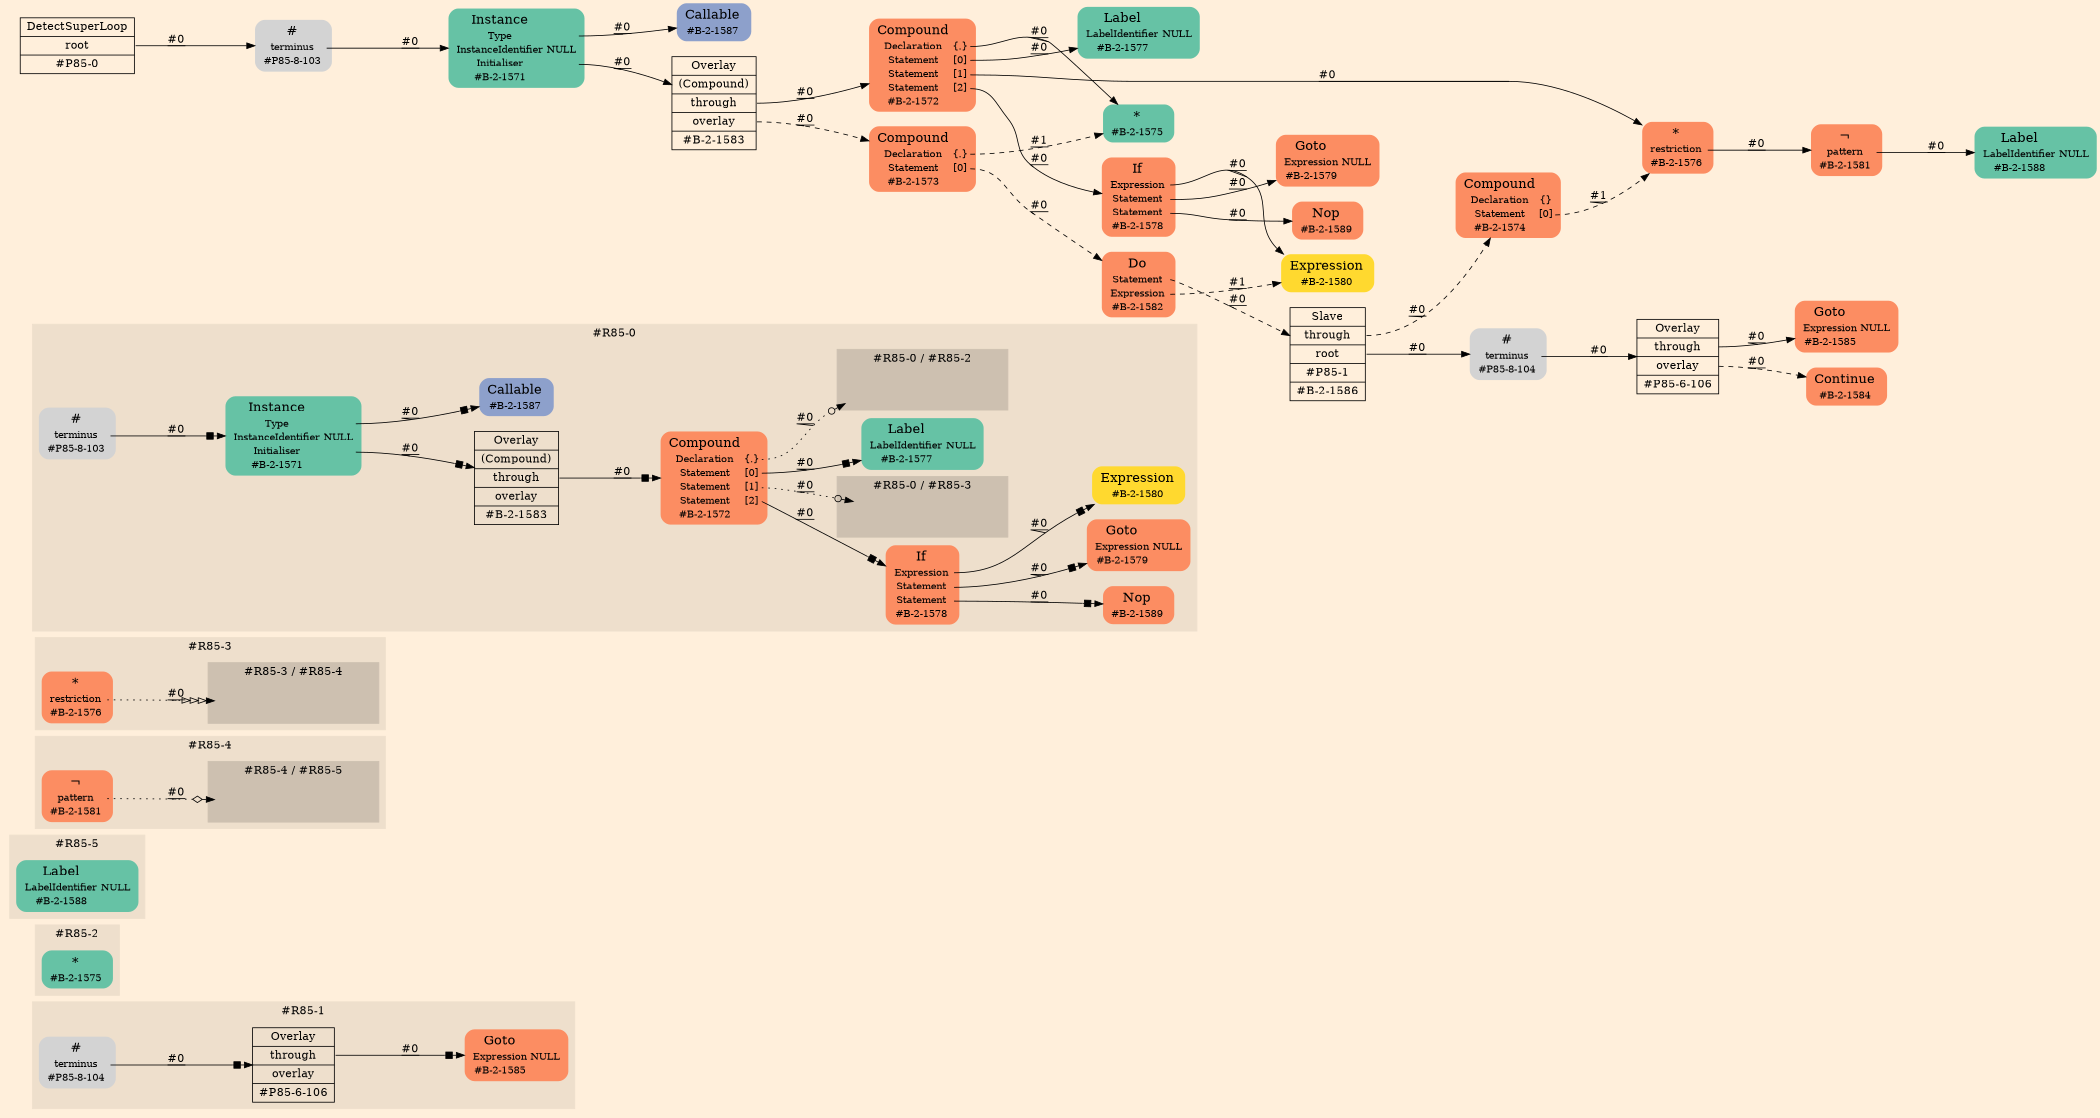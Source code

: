 digraph Inferno {
graph [
    rankdir = "LR"
    ranksep = 1.0
    size = "14,20"
    bgcolor = antiquewhite1
    color = black
    fontcolor = black
];
node [
];

// -------------------- figure #R85-1 --------------------
subgraph "cluster#R85-1" {
    label = "#R85-1"
    style = "filled"
    color = antiquewhite2
    "#R85-1 / #B-2-1585" [
        shape = "plaintext"
        fillcolor = "/set28/2"
        label = <<TABLE BORDER="0" CELLBORDER="0" CELLSPACING="0">
         <TR><TD><FONT POINT-SIZE="16.0">Goto</FONT></TD><TD></TD></TR>
         <TR><TD>Expression</TD><TD PORT="port0">NULL</TD></TR>
         <TR><TD>#B-2-1585</TD><TD PORT="port1"></TD></TR>
        </TABLE>>
        style = "rounded,filled"
        fontsize = "12"
    ];
    
    "#R85-1 / #P85-8-104" [
        shape = "plaintext"
        label = <<TABLE BORDER="0" CELLBORDER="0" CELLSPACING="0">
         <TR><TD><FONT POINT-SIZE="16.0">#</FONT></TD><TD></TD></TR>
         <TR><TD>terminus</TD><TD PORT="port0"></TD></TR>
         <TR><TD>#P85-8-104</TD><TD PORT="port1"></TD></TR>
        </TABLE>>
        style = "rounded,filled"
        fontsize = "12"
    ];
    
    "#R85-1 / #P85-6-106" [
        shape = "record"
        fillcolor = antiquewhite2
        label = "<fixed> Overlay | <port0> through | <port1> overlay | <port2> #P85-6-106"
        style = "filled"
        fontsize = "14"
        color = black
        fontcolor = black
    ];
    
}


// -------------------- figure #R85-2 --------------------
subgraph "cluster#R85-2" {
    label = "#R85-2"
    style = "filled"
    color = antiquewhite2
    "#R85-2 / #B-2-1575" [
        shape = "plaintext"
        fillcolor = "/set28/1"
        label = <<TABLE BORDER="0" CELLBORDER="0" CELLSPACING="0">
         <TR><TD><FONT POINT-SIZE="16.0">*</FONT></TD><TD></TD></TR>
         <TR><TD>#B-2-1575</TD><TD PORT="port0"></TD></TR>
        </TABLE>>
        style = "rounded,filled"
        fontsize = "12"
    ];
    
}


// -------------------- figure #R85-5 --------------------
subgraph "cluster#R85-5" {
    label = "#R85-5"
    style = "filled"
    color = antiquewhite2
    "#R85-5 / #B-2-1588" [
        shape = "plaintext"
        fillcolor = "/set28/1"
        label = <<TABLE BORDER="0" CELLBORDER="0" CELLSPACING="0">
         <TR><TD><FONT POINT-SIZE="16.0">Label</FONT></TD><TD></TD></TR>
         <TR><TD>LabelIdentifier</TD><TD PORT="port0">NULL</TD></TR>
         <TR><TD>#B-2-1588</TD><TD PORT="port1"></TD></TR>
        </TABLE>>
        style = "rounded,filled"
        fontsize = "12"
    ];
    
}


// -------------------- figure #R85-4 --------------------
subgraph "cluster#R85-4" {
    label = "#R85-4"
    style = "filled"
    color = antiquewhite2
    "#R85-4 / #B-2-1581" [
        shape = "plaintext"
        fillcolor = "/set28/2"
        label = <<TABLE BORDER="0" CELLBORDER="0" CELLSPACING="0">
         <TR><TD><FONT POINT-SIZE="16.0">¬</FONT></TD><TD></TD></TR>
         <TR><TD>pattern</TD><TD PORT="port0"></TD></TR>
         <TR><TD>#B-2-1581</TD><TD PORT="port1"></TD></TR>
        </TABLE>>
        style = "rounded,filled"
        fontsize = "12"
    ];
    
    subgraph "cluster#R85-4 / #R85-5" {
        label = "#R85-4 / #R85-5"
        style = "filled"
        color = antiquewhite3
        "#R85-4 / #0 / #B-2-1588" [
            shape = "none"
            style = "invisible"
        ];
        
    }
    
}


// -------------------- figure #R85-3 --------------------
subgraph "cluster#R85-3" {
    label = "#R85-3"
    style = "filled"
    color = antiquewhite2
    "#R85-3 / #B-2-1576" [
        shape = "plaintext"
        fillcolor = "/set28/2"
        label = <<TABLE BORDER="0" CELLBORDER="0" CELLSPACING="0">
         <TR><TD><FONT POINT-SIZE="16.0">*</FONT></TD><TD></TD></TR>
         <TR><TD>restriction</TD><TD PORT="port0"></TD></TR>
         <TR><TD>#B-2-1576</TD><TD PORT="port1"></TD></TR>
        </TABLE>>
        style = "rounded,filled"
        fontsize = "12"
    ];
    
    subgraph "cluster#R85-3 / #R85-4" {
        label = "#R85-3 / #R85-4"
        style = "filled"
        color = antiquewhite3
        "#R85-3 / #0 / #B-2-1581" [
            shape = "none"
            style = "invisible"
        ];
        
    }
    
}


// -------------------- figure #R85-0 --------------------
subgraph "cluster#R85-0" {
    label = "#R85-0"
    style = "filled"
    color = antiquewhite2
    "#R85-0 / #B-2-1589" [
        shape = "plaintext"
        fillcolor = "/set28/2"
        label = <<TABLE BORDER="0" CELLBORDER="0" CELLSPACING="0">
         <TR><TD><FONT POINT-SIZE="16.0">Nop</FONT></TD><TD></TD></TR>
         <TR><TD>#B-2-1589</TD><TD PORT="port0"></TD></TR>
        </TABLE>>
        style = "rounded,filled"
        fontsize = "12"
    ];
    
    "#R85-0 / #B-2-1579" [
        shape = "plaintext"
        fillcolor = "/set28/2"
        label = <<TABLE BORDER="0" CELLBORDER="0" CELLSPACING="0">
         <TR><TD><FONT POINT-SIZE="16.0">Goto</FONT></TD><TD></TD></TR>
         <TR><TD>Expression</TD><TD PORT="port0">NULL</TD></TR>
         <TR><TD>#B-2-1579</TD><TD PORT="port1"></TD></TR>
        </TABLE>>
        style = "rounded,filled"
        fontsize = "12"
    ];
    
    "#R85-0 / #B-2-1578" [
        shape = "plaintext"
        fillcolor = "/set28/2"
        label = <<TABLE BORDER="0" CELLBORDER="0" CELLSPACING="0">
         <TR><TD><FONT POINT-SIZE="16.0">If</FONT></TD><TD></TD></TR>
         <TR><TD>Expression</TD><TD PORT="port0"></TD></TR>
         <TR><TD>Statement</TD><TD PORT="port1"></TD></TR>
         <TR><TD>Statement</TD><TD PORT="port2"></TD></TR>
         <TR><TD>#B-2-1578</TD><TD PORT="port3"></TD></TR>
        </TABLE>>
        style = "rounded,filled"
        fontsize = "12"
    ];
    
    "#R85-0 / #B-2-1580" [
        shape = "plaintext"
        fillcolor = "/set28/6"
        label = <<TABLE BORDER="0" CELLBORDER="0" CELLSPACING="0">
         <TR><TD><FONT POINT-SIZE="16.0">Expression</FONT></TD><TD></TD></TR>
         <TR><TD>#B-2-1580</TD><TD PORT="port0"></TD></TR>
        </TABLE>>
        style = "rounded,filled"
        fontsize = "12"
    ];
    
    "#R85-0 / #B-2-1571" [
        shape = "plaintext"
        fillcolor = "/set28/1"
        label = <<TABLE BORDER="0" CELLBORDER="0" CELLSPACING="0">
         <TR><TD><FONT POINT-SIZE="16.0">Instance</FONT></TD><TD></TD></TR>
         <TR><TD>Type</TD><TD PORT="port0"></TD></TR>
         <TR><TD>InstanceIdentifier</TD><TD PORT="port1">NULL</TD></TR>
         <TR><TD>Initialiser</TD><TD PORT="port2"></TD></TR>
         <TR><TD>#B-2-1571</TD><TD PORT="port3"></TD></TR>
        </TABLE>>
        style = "rounded,filled"
        fontsize = "12"
    ];
    
    "#R85-0 / #P85-8-103" [
        shape = "plaintext"
        label = <<TABLE BORDER="0" CELLBORDER="0" CELLSPACING="0">
         <TR><TD><FONT POINT-SIZE="16.0">#</FONT></TD><TD></TD></TR>
         <TR><TD>terminus</TD><TD PORT="port0"></TD></TR>
         <TR><TD>#P85-8-103</TD><TD PORT="port1"></TD></TR>
        </TABLE>>
        style = "rounded,filled"
        fontsize = "12"
    ];
    
    "#R85-0 / #B-2-1587" [
        shape = "plaintext"
        fillcolor = "/set28/3"
        label = <<TABLE BORDER="0" CELLBORDER="0" CELLSPACING="0">
         <TR><TD><FONT POINT-SIZE="16.0">Callable</FONT></TD><TD></TD></TR>
         <TR><TD>#B-2-1587</TD><TD PORT="port0"></TD></TR>
        </TABLE>>
        style = "rounded,filled"
        fontsize = "12"
    ];
    
    "#R85-0 / #B-2-1583" [
        shape = "record"
        fillcolor = antiquewhite2
        label = "<fixed> Overlay | <port0> (Compound) | <port1> through | <port2> overlay | <port3> #B-2-1583"
        style = "filled"
        fontsize = "14"
        color = black
        fontcolor = black
    ];
    
    "#R85-0 / #B-2-1577" [
        shape = "plaintext"
        fillcolor = "/set28/1"
        label = <<TABLE BORDER="0" CELLBORDER="0" CELLSPACING="0">
         <TR><TD><FONT POINT-SIZE="16.0">Label</FONT></TD><TD></TD></TR>
         <TR><TD>LabelIdentifier</TD><TD PORT="port0">NULL</TD></TR>
         <TR><TD>#B-2-1577</TD><TD PORT="port1"></TD></TR>
        </TABLE>>
        style = "rounded,filled"
        fontsize = "12"
    ];
    
    "#R85-0 / #B-2-1572" [
        shape = "plaintext"
        fillcolor = "/set28/2"
        label = <<TABLE BORDER="0" CELLBORDER="0" CELLSPACING="0">
         <TR><TD><FONT POINT-SIZE="16.0">Compound</FONT></TD><TD></TD></TR>
         <TR><TD>Declaration</TD><TD PORT="port0">{.}</TD></TR>
         <TR><TD>Statement</TD><TD PORT="port1">[0]</TD></TR>
         <TR><TD>Statement</TD><TD PORT="port2">[1]</TD></TR>
         <TR><TD>Statement</TD><TD PORT="port3">[2]</TD></TR>
         <TR><TD>#B-2-1572</TD><TD PORT="port4"></TD></TR>
        </TABLE>>
        style = "rounded,filled"
        fontsize = "12"
    ];
    
    subgraph "cluster#R85-0 / #R85-3" {
        label = "#R85-0 / #R85-3"
        style = "filled"
        color = antiquewhite3
        "#R85-0 / #0 / #B-2-1576" [
            shape = "none"
            style = "invisible"
        ];
        
    }
    
    subgraph "cluster#R85-0 / #R85-2" {
        label = "#R85-0 / #R85-2"
        style = "filled"
        color = antiquewhite3
        "#R85-0 / #0 / #B-2-1575" [
            shape = "none"
            style = "invisible"
        ];
        
    }
    
}


// -------------------- transformation figure --------------------
"CR#P85-0" [
    shape = "record"
    fillcolor = antiquewhite1
    label = "<fixed> DetectSuperLoop | <port0> root | <port1> #P85-0"
    style = "filled"
    fontsize = "14"
    color = black
    fontcolor = black
];

"#P85-8-103" [
    shape = "plaintext"
    label = <<TABLE BORDER="0" CELLBORDER="0" CELLSPACING="0">
     <TR><TD><FONT POINT-SIZE="16.0">#</FONT></TD><TD></TD></TR>
     <TR><TD>terminus</TD><TD PORT="port0"></TD></TR>
     <TR><TD>#P85-8-103</TD><TD PORT="port1"></TD></TR>
    </TABLE>>
    style = "rounded,filled"
    fontsize = "12"
];

"#B-2-1571" [
    shape = "plaintext"
    fillcolor = "/set28/1"
    label = <<TABLE BORDER="0" CELLBORDER="0" CELLSPACING="0">
     <TR><TD><FONT POINT-SIZE="16.0">Instance</FONT></TD><TD></TD></TR>
     <TR><TD>Type</TD><TD PORT="port0"></TD></TR>
     <TR><TD>InstanceIdentifier</TD><TD PORT="port1">NULL</TD></TR>
     <TR><TD>Initialiser</TD><TD PORT="port2"></TD></TR>
     <TR><TD>#B-2-1571</TD><TD PORT="port3"></TD></TR>
    </TABLE>>
    style = "rounded,filled"
    fontsize = "12"
];

"#B-2-1587" [
    shape = "plaintext"
    fillcolor = "/set28/3"
    label = <<TABLE BORDER="0" CELLBORDER="0" CELLSPACING="0">
     <TR><TD><FONT POINT-SIZE="16.0">Callable</FONT></TD><TD></TD></TR>
     <TR><TD>#B-2-1587</TD><TD PORT="port0"></TD></TR>
    </TABLE>>
    style = "rounded,filled"
    fontsize = "12"
];

"#B-2-1583" [
    shape = "record"
    fillcolor = antiquewhite1
    label = "<fixed> Overlay | <port0> (Compound) | <port1> through | <port2> overlay | <port3> #B-2-1583"
    style = "filled"
    fontsize = "14"
    color = black
    fontcolor = black
];

"#B-2-1572" [
    shape = "plaintext"
    fillcolor = "/set28/2"
    label = <<TABLE BORDER="0" CELLBORDER="0" CELLSPACING="0">
     <TR><TD><FONT POINT-SIZE="16.0">Compound</FONT></TD><TD></TD></TR>
     <TR><TD>Declaration</TD><TD PORT="port0">{.}</TD></TR>
     <TR><TD>Statement</TD><TD PORT="port1">[0]</TD></TR>
     <TR><TD>Statement</TD><TD PORT="port2">[1]</TD></TR>
     <TR><TD>Statement</TD><TD PORT="port3">[2]</TD></TR>
     <TR><TD>#B-2-1572</TD><TD PORT="port4"></TD></TR>
    </TABLE>>
    style = "rounded,filled"
    fontsize = "12"
];

"#B-2-1575" [
    shape = "plaintext"
    fillcolor = "/set28/1"
    label = <<TABLE BORDER="0" CELLBORDER="0" CELLSPACING="0">
     <TR><TD><FONT POINT-SIZE="16.0">*</FONT></TD><TD></TD></TR>
     <TR><TD>#B-2-1575</TD><TD PORT="port0"></TD></TR>
    </TABLE>>
    style = "rounded,filled"
    fontsize = "12"
];

"#B-2-1577" [
    shape = "plaintext"
    fillcolor = "/set28/1"
    label = <<TABLE BORDER="0" CELLBORDER="0" CELLSPACING="0">
     <TR><TD><FONT POINT-SIZE="16.0">Label</FONT></TD><TD></TD></TR>
     <TR><TD>LabelIdentifier</TD><TD PORT="port0">NULL</TD></TR>
     <TR><TD>#B-2-1577</TD><TD PORT="port1"></TD></TR>
    </TABLE>>
    style = "rounded,filled"
    fontsize = "12"
];

"#B-2-1576" [
    shape = "plaintext"
    fillcolor = "/set28/2"
    label = <<TABLE BORDER="0" CELLBORDER="0" CELLSPACING="0">
     <TR><TD><FONT POINT-SIZE="16.0">*</FONT></TD><TD></TD></TR>
     <TR><TD>restriction</TD><TD PORT="port0"></TD></TR>
     <TR><TD>#B-2-1576</TD><TD PORT="port1"></TD></TR>
    </TABLE>>
    style = "rounded,filled"
    fontsize = "12"
];

"#B-2-1581" [
    shape = "plaintext"
    fillcolor = "/set28/2"
    label = <<TABLE BORDER="0" CELLBORDER="0" CELLSPACING="0">
     <TR><TD><FONT POINT-SIZE="16.0">¬</FONT></TD><TD></TD></TR>
     <TR><TD>pattern</TD><TD PORT="port0"></TD></TR>
     <TR><TD>#B-2-1581</TD><TD PORT="port1"></TD></TR>
    </TABLE>>
    style = "rounded,filled"
    fontsize = "12"
];

"#B-2-1588" [
    shape = "plaintext"
    fillcolor = "/set28/1"
    label = <<TABLE BORDER="0" CELLBORDER="0" CELLSPACING="0">
     <TR><TD><FONT POINT-SIZE="16.0">Label</FONT></TD><TD></TD></TR>
     <TR><TD>LabelIdentifier</TD><TD PORT="port0">NULL</TD></TR>
     <TR><TD>#B-2-1588</TD><TD PORT="port1"></TD></TR>
    </TABLE>>
    style = "rounded,filled"
    fontsize = "12"
];

"#B-2-1578" [
    shape = "plaintext"
    fillcolor = "/set28/2"
    label = <<TABLE BORDER="0" CELLBORDER="0" CELLSPACING="0">
     <TR><TD><FONT POINT-SIZE="16.0">If</FONT></TD><TD></TD></TR>
     <TR><TD>Expression</TD><TD PORT="port0"></TD></TR>
     <TR><TD>Statement</TD><TD PORT="port1"></TD></TR>
     <TR><TD>Statement</TD><TD PORT="port2"></TD></TR>
     <TR><TD>#B-2-1578</TD><TD PORT="port3"></TD></TR>
    </TABLE>>
    style = "rounded,filled"
    fontsize = "12"
];

"#B-2-1580" [
    shape = "plaintext"
    fillcolor = "/set28/6"
    label = <<TABLE BORDER="0" CELLBORDER="0" CELLSPACING="0">
     <TR><TD><FONT POINT-SIZE="16.0">Expression</FONT></TD><TD></TD></TR>
     <TR><TD>#B-2-1580</TD><TD PORT="port0"></TD></TR>
    </TABLE>>
    style = "rounded,filled"
    fontsize = "12"
];

"#B-2-1579" [
    shape = "plaintext"
    fillcolor = "/set28/2"
    label = <<TABLE BORDER="0" CELLBORDER="0" CELLSPACING="0">
     <TR><TD><FONT POINT-SIZE="16.0">Goto</FONT></TD><TD></TD></TR>
     <TR><TD>Expression</TD><TD PORT="port0">NULL</TD></TR>
     <TR><TD>#B-2-1579</TD><TD PORT="port1"></TD></TR>
    </TABLE>>
    style = "rounded,filled"
    fontsize = "12"
];

"#B-2-1589" [
    shape = "plaintext"
    fillcolor = "/set28/2"
    label = <<TABLE BORDER="0" CELLBORDER="0" CELLSPACING="0">
     <TR><TD><FONT POINT-SIZE="16.0">Nop</FONT></TD><TD></TD></TR>
     <TR><TD>#B-2-1589</TD><TD PORT="port0"></TD></TR>
    </TABLE>>
    style = "rounded,filled"
    fontsize = "12"
];

"#B-2-1573" [
    shape = "plaintext"
    fillcolor = "/set28/2"
    label = <<TABLE BORDER="0" CELLBORDER="0" CELLSPACING="0">
     <TR><TD><FONT POINT-SIZE="16.0">Compound</FONT></TD><TD></TD></TR>
     <TR><TD>Declaration</TD><TD PORT="port0">{.}</TD></TR>
     <TR><TD>Statement</TD><TD PORT="port1">[0]</TD></TR>
     <TR><TD>#B-2-1573</TD><TD PORT="port2"></TD></TR>
    </TABLE>>
    style = "rounded,filled"
    fontsize = "12"
];

"#B-2-1582" [
    shape = "plaintext"
    fillcolor = "/set28/2"
    label = <<TABLE BORDER="0" CELLBORDER="0" CELLSPACING="0">
     <TR><TD><FONT POINT-SIZE="16.0">Do</FONT></TD><TD></TD></TR>
     <TR><TD>Statement</TD><TD PORT="port0"></TD></TR>
     <TR><TD>Expression</TD><TD PORT="port1"></TD></TR>
     <TR><TD>#B-2-1582</TD><TD PORT="port2"></TD></TR>
    </TABLE>>
    style = "rounded,filled"
    fontsize = "12"
];

"#B-2-1586" [
    shape = "record"
    fillcolor = antiquewhite1
    label = "<fixed> Slave | <port0> through | <port1> root | <port2> #P85-1 | <port3> #B-2-1586"
    style = "filled"
    fontsize = "14"
    color = black
    fontcolor = black
];

"#B-2-1574" [
    shape = "plaintext"
    fillcolor = "/set28/2"
    label = <<TABLE BORDER="0" CELLBORDER="0" CELLSPACING="0">
     <TR><TD><FONT POINT-SIZE="16.0">Compound</FONT></TD><TD></TD></TR>
     <TR><TD>Declaration</TD><TD PORT="port0">{}</TD></TR>
     <TR><TD>Statement</TD><TD PORT="port1">[0]</TD></TR>
     <TR><TD>#B-2-1574</TD><TD PORT="port2"></TD></TR>
    </TABLE>>
    style = "rounded,filled"
    fontsize = "12"
];

"#P85-8-104" [
    shape = "plaintext"
    label = <<TABLE BORDER="0" CELLBORDER="0" CELLSPACING="0">
     <TR><TD><FONT POINT-SIZE="16.0">#</FONT></TD><TD></TD></TR>
     <TR><TD>terminus</TD><TD PORT="port0"></TD></TR>
     <TR><TD>#P85-8-104</TD><TD PORT="port1"></TD></TR>
    </TABLE>>
    style = "rounded,filled"
    fontsize = "12"
];

"#P85-6-106" [
    shape = "record"
    fillcolor = antiquewhite1
    label = "<fixed> Overlay | <port0> through | <port1> overlay | <port2> #P85-6-106"
    style = "filled"
    fontsize = "14"
    color = black
    fontcolor = black
];

"#B-2-1585" [
    shape = "plaintext"
    fillcolor = "/set28/2"
    label = <<TABLE BORDER="0" CELLBORDER="0" CELLSPACING="0">
     <TR><TD><FONT POINT-SIZE="16.0">Goto</FONT></TD><TD></TD></TR>
     <TR><TD>Expression</TD><TD PORT="port0">NULL</TD></TR>
     <TR><TD>#B-2-1585</TD><TD PORT="port1"></TD></TR>
    </TABLE>>
    style = "rounded,filled"
    fontsize = "12"
];

"#B-2-1584" [
    shape = "plaintext"
    fillcolor = "/set28/2"
    label = <<TABLE BORDER="0" CELLBORDER="0" CELLSPACING="0">
     <TR><TD><FONT POINT-SIZE="16.0">Continue</FONT></TD><TD></TD></TR>
     <TR><TD>#B-2-1584</TD><TD PORT="port0"></TD></TR>
    </TABLE>>
    style = "rounded,filled"
    fontsize = "12"
];


// -------------------- links --------------------
// links for block CR#P85-0
"CR#P85-0":port0 -> "#P85-8-103" [
    style="solid"
    label = "#0"
    decorate = true
    color = black
    fontcolor = black
];

// links for block #P85-8-103
"#P85-8-103":port0 -> "#B-2-1571" [
    style="solid"
    label = "#0"
    decorate = true
    color = black
    fontcolor = black
];

// links for block #B-2-1571
"#B-2-1571":port0 -> "#B-2-1587" [
    style="solid"
    label = "#0"
    decorate = true
    color = black
    fontcolor = black
];

"#B-2-1571":port2 -> "#B-2-1583" [
    style="solid"
    label = "#0"
    decorate = true
    color = black
    fontcolor = black
];

// links for block #B-2-1587
// links for block #B-2-1583
"#B-2-1583":port1 -> "#B-2-1572" [
    style="solid"
    label = "#0"
    decorate = true
    color = black
    fontcolor = black
];

"#B-2-1583":port2 -> "#B-2-1573" [
    style="dashed"
    label = "#0"
    decorate = true
    color = black
    fontcolor = black
];

// links for block #B-2-1572
"#B-2-1572":port0 -> "#B-2-1575" [
    style="solid"
    label = "#0"
    decorate = true
    color = black
    fontcolor = black
];

"#B-2-1572":port1 -> "#B-2-1577" [
    style="solid"
    label = "#0"
    decorate = true
    color = black
    fontcolor = black
];

"#B-2-1572":port2 -> "#B-2-1576" [
    style="solid"
    label = "#0"
    decorate = true
    color = black
    fontcolor = black
];

"#B-2-1572":port3 -> "#B-2-1578" [
    style="solid"
    label = "#0"
    decorate = true
    color = black
    fontcolor = black
];

// links for block #B-2-1575
// links for block #B-2-1577
// links for block #B-2-1576
"#B-2-1576":port0 -> "#B-2-1581" [
    style="solid"
    label = "#0"
    decorate = true
    color = black
    fontcolor = black
];

// links for block #B-2-1581
"#B-2-1581":port0 -> "#B-2-1588" [
    style="solid"
    label = "#0"
    decorate = true
    color = black
    fontcolor = black
];

// links for block #B-2-1588
// links for block #B-2-1578
"#B-2-1578":port0 -> "#B-2-1580" [
    style="solid"
    label = "#0"
    decorate = true
    color = black
    fontcolor = black
];

"#B-2-1578":port1 -> "#B-2-1579" [
    style="solid"
    label = "#0"
    decorate = true
    color = black
    fontcolor = black
];

"#B-2-1578":port2 -> "#B-2-1589" [
    style="solid"
    label = "#0"
    decorate = true
    color = black
    fontcolor = black
];

// links for block #B-2-1580
// links for block #B-2-1579
// links for block #B-2-1589
// links for block #B-2-1573
"#B-2-1573":port0 -> "#B-2-1575" [
    style="dashed"
    label = "#1"
    decorate = true
    color = black
    fontcolor = black
];

"#B-2-1573":port1 -> "#B-2-1582" [
    style="dashed"
    label = "#0"
    decorate = true
    color = black
    fontcolor = black
];

// links for block #B-2-1582
"#B-2-1582":port0 -> "#B-2-1586" [
    style="dashed"
    label = "#0"
    decorate = true
    color = black
    fontcolor = black
];

"#B-2-1582":port1 -> "#B-2-1580" [
    style="dashed"
    label = "#1"
    decorate = true
    color = black
    fontcolor = black
];

// links for block #B-2-1586
"#B-2-1586":port0 -> "#B-2-1574" [
    style="dashed"
    label = "#0"
    decorate = true
    color = black
    fontcolor = black
];

"#B-2-1586":port1 -> "#P85-8-104" [
    style="solid"
    label = "#0"
    decorate = true
    color = black
    fontcolor = black
];

// links for block #B-2-1574
"#B-2-1574":port1 -> "#B-2-1576" [
    style="dashed"
    label = "#1"
    decorate = true
    color = black
    fontcolor = black
];

// links for block #P85-8-104
"#P85-8-104":port0 -> "#P85-6-106" [
    style="solid"
    label = "#0"
    decorate = true
    color = black
    fontcolor = black
];

// links for block #P85-6-106
"#P85-6-106":port0 -> "#B-2-1585" [
    style="solid"
    label = "#0"
    decorate = true
    color = black
    fontcolor = black
];

"#P85-6-106":port1 -> "#B-2-1584" [
    style="dashed"
    label = "#0"
    decorate = true
    color = black
    fontcolor = black
];

// links for block #B-2-1585
// links for block #B-2-1584
// links for block #R85-0 / #B-2-1589
// links for block #R85-0 / #B-2-1579
// links for block #R85-0 / #B-2-1578
"#R85-0 / #B-2-1578":port0 -> "#R85-0 / #B-2-1580" [
    style="solid"
    arrowhead="normalnonebox"
    label = "#0"
    decorate = true
    color = black
    fontcolor = black
];

"#R85-0 / #B-2-1578":port1 -> "#R85-0 / #B-2-1579" [
    style="solid"
    arrowhead="normalnonebox"
    label = "#0"
    decorate = true
    color = black
    fontcolor = black
];

"#R85-0 / #B-2-1578":port2 -> "#R85-0 / #B-2-1589" [
    style="solid"
    arrowhead="normalnonebox"
    label = "#0"
    decorate = true
    color = black
    fontcolor = black
];

// links for block #R85-0 / #B-2-1580
// links for block #R85-0 / #B-2-1571
"#R85-0 / #B-2-1571":port0 -> "#R85-0 / #B-2-1587" [
    style="solid"
    arrowhead="normalnonebox"
    label = "#0"
    decorate = true
    color = black
    fontcolor = black
];

"#R85-0 / #B-2-1571":port2 -> "#R85-0 / #B-2-1583" [
    style="solid"
    arrowhead="normalnonebox"
    label = "#0"
    decorate = true
    color = black
    fontcolor = black
];

// links for block #R85-0 / #P85-8-103
"#R85-0 / #P85-8-103":port0 -> "#R85-0 / #B-2-1571" [
    style="solid"
    arrowhead="normalnonebox"
    label = "#0"
    decorate = true
    color = black
    fontcolor = black
];

// links for block #R85-0 / #B-2-1587
// links for block #R85-0 / #B-2-1583
"#R85-0 / #B-2-1583":port1 -> "#R85-0 / #B-2-1572" [
    style="solid"
    arrowhead="normalnonebox"
    label = "#0"
    decorate = true
    color = black
    fontcolor = black
];

// links for block #R85-0 / #B-2-1577
// links for block #R85-0 / #B-2-1572
"#R85-0 / #B-2-1572":port0 -> "#R85-0 / #0 / #B-2-1575" [
    style="dotted"
    arrowhead="normalnoneodot"
    label = "#0"
    decorate = true
    color = black
    fontcolor = black
];

"#R85-0 / #B-2-1572":port1 -> "#R85-0 / #B-2-1577" [
    style="solid"
    arrowhead="normalnonebox"
    label = "#0"
    decorate = true
    color = black
    fontcolor = black
];

"#R85-0 / #B-2-1572":port2 -> "#R85-0 / #0 / #B-2-1576" [
    style="dotted"
    arrowhead="normalnoneodot"
    label = "#0"
    decorate = true
    color = black
    fontcolor = black
];

"#R85-0 / #B-2-1572":port3 -> "#R85-0 / #B-2-1578" [
    style="solid"
    arrowhead="normalnonebox"
    label = "#0"
    decorate = true
    color = black
    fontcolor = black
];

// links for block #R85-0 / #0 / #B-2-1576
// links for block #R85-0 / #0 / #B-2-1575
// links for block #R85-3 / #B-2-1576
"#R85-3 / #B-2-1576":port0 -> "#R85-3 / #0 / #B-2-1581" [
    style="dotted"
    arrowhead="normalonormalonormalonormal"
    label = "#0"
    decorate = true
    color = black
    fontcolor = black
];

// links for block #R85-3 / #0 / #B-2-1581
// links for block #R85-4 / #B-2-1581
"#R85-4 / #B-2-1581":port0 -> "#R85-4 / #0 / #B-2-1588" [
    style="dotted"
    arrowhead="normalnoneodiamond"
    label = "#0"
    decorate = true
    color = black
    fontcolor = black
];

// links for block #R85-4 / #0 / #B-2-1588
// links for block #R85-5 / #B-2-1588
// links for block #R85-2 / #B-2-1575
// links for block #R85-1 / #B-2-1585
// links for block #R85-1 / #P85-8-104
"#R85-1 / #P85-8-104":port0 -> "#R85-1 / #P85-6-106" [
    style="solid"
    arrowhead="normalnonebox"
    label = "#0"
    decorate = true
    color = black
    fontcolor = black
];

// links for block #R85-1 / #P85-6-106
"#R85-1 / #P85-6-106":port0 -> "#R85-1 / #B-2-1585" [
    style="solid"
    arrowhead="normalnonebox"
    label = "#0"
    decorate = true
    color = black
    fontcolor = black
];

}

